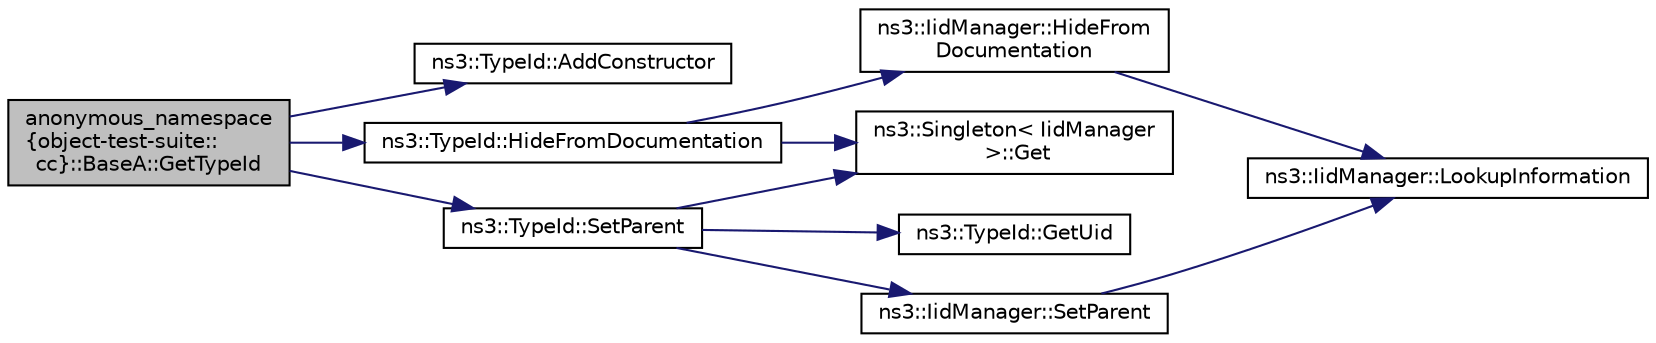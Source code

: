 digraph "anonymous_namespace{object-test-suite::cc}::BaseA::GetTypeId"
{
 // LATEX_PDF_SIZE
  edge [fontname="Helvetica",fontsize="10",labelfontname="Helvetica",labelfontsize="10"];
  node [fontname="Helvetica",fontsize="10",shape=record];
  rankdir="LR";
  Node1 [label="anonymous_namespace\l\{object-test-suite::\lcc\}::BaseA::GetTypeId",height=0.2,width=0.4,color="black", fillcolor="grey75", style="filled", fontcolor="black",tooltip="Register this type."];
  Node1 -> Node2 [color="midnightblue",fontsize="10",style="solid",fontname="Helvetica"];
  Node2 [label="ns3::TypeId::AddConstructor",height=0.2,width=0.4,color="black", fillcolor="white", style="filled",URL="$classns3_1_1_type_id.html#a06aaf693dc4dbe69b805d942c893ee64",tooltip="Record in this TypeId the fact that the default constructor is accessible."];
  Node1 -> Node3 [color="midnightblue",fontsize="10",style="solid",fontname="Helvetica"];
  Node3 [label="ns3::TypeId::HideFromDocumentation",height=0.2,width=0.4,color="black", fillcolor="white", style="filled",URL="$classns3_1_1_type_id.html#aa77c94c80d8c942a0da0db2de637fc14",tooltip="Hide this TypeId from documentation."];
  Node3 -> Node4 [color="midnightblue",fontsize="10",style="solid",fontname="Helvetica"];
  Node4 [label="ns3::Singleton\< IidManager\l \>::Get",height=0.2,width=0.4,color="black", fillcolor="white", style="filled",URL="$classns3_1_1_singleton.html#a80a2cd3c25a27ea72add7a9f7a141ffa",tooltip="Get a pointer to the singleton instance."];
  Node3 -> Node5 [color="midnightblue",fontsize="10",style="solid",fontname="Helvetica"];
  Node5 [label="ns3::IidManager::HideFrom\lDocumentation",height=0.2,width=0.4,color="black", fillcolor="white", style="filled",URL="$classns3_1_1_iid_manager.html#a62df70ccf35b9bfe34c5bc4af70d7e9d",tooltip="Mark this type id to be excluded from documentation."];
  Node5 -> Node6 [color="midnightblue",fontsize="10",style="solid",fontname="Helvetica"];
  Node6 [label="ns3::IidManager::LookupInformation",height=0.2,width=0.4,color="black", fillcolor="white", style="filled",URL="$classns3_1_1_iid_manager.html#a84af06b798b21fa700469a3ac5f65f3f",tooltip="Retrieve the information record for a type."];
  Node1 -> Node7 [color="midnightblue",fontsize="10",style="solid",fontname="Helvetica"];
  Node7 [label="ns3::TypeId::SetParent",height=0.2,width=0.4,color="black", fillcolor="white", style="filled",URL="$classns3_1_1_type_id.html#abaaca67ab7d2471067e7c275df0f7309",tooltip="Set the parent TypeId."];
  Node7 -> Node4 [color="midnightblue",fontsize="10",style="solid",fontname="Helvetica"];
  Node7 -> Node8 [color="midnightblue",fontsize="10",style="solid",fontname="Helvetica"];
  Node8 [label="ns3::TypeId::GetUid",height=0.2,width=0.4,color="black", fillcolor="white", style="filled",URL="$classns3_1_1_type_id.html#a429535085325d6f926724771446d9047",tooltip="Get the internal id of this TypeId."];
  Node7 -> Node9 [color="midnightblue",fontsize="10",style="solid",fontname="Helvetica"];
  Node9 [label="ns3::IidManager::SetParent",height=0.2,width=0.4,color="black", fillcolor="white", style="filled",URL="$classns3_1_1_iid_manager.html#a4042931260554c907699367b6811426f",tooltip="Set the parent of a type id."];
  Node9 -> Node6 [color="midnightblue",fontsize="10",style="solid",fontname="Helvetica"];
}
